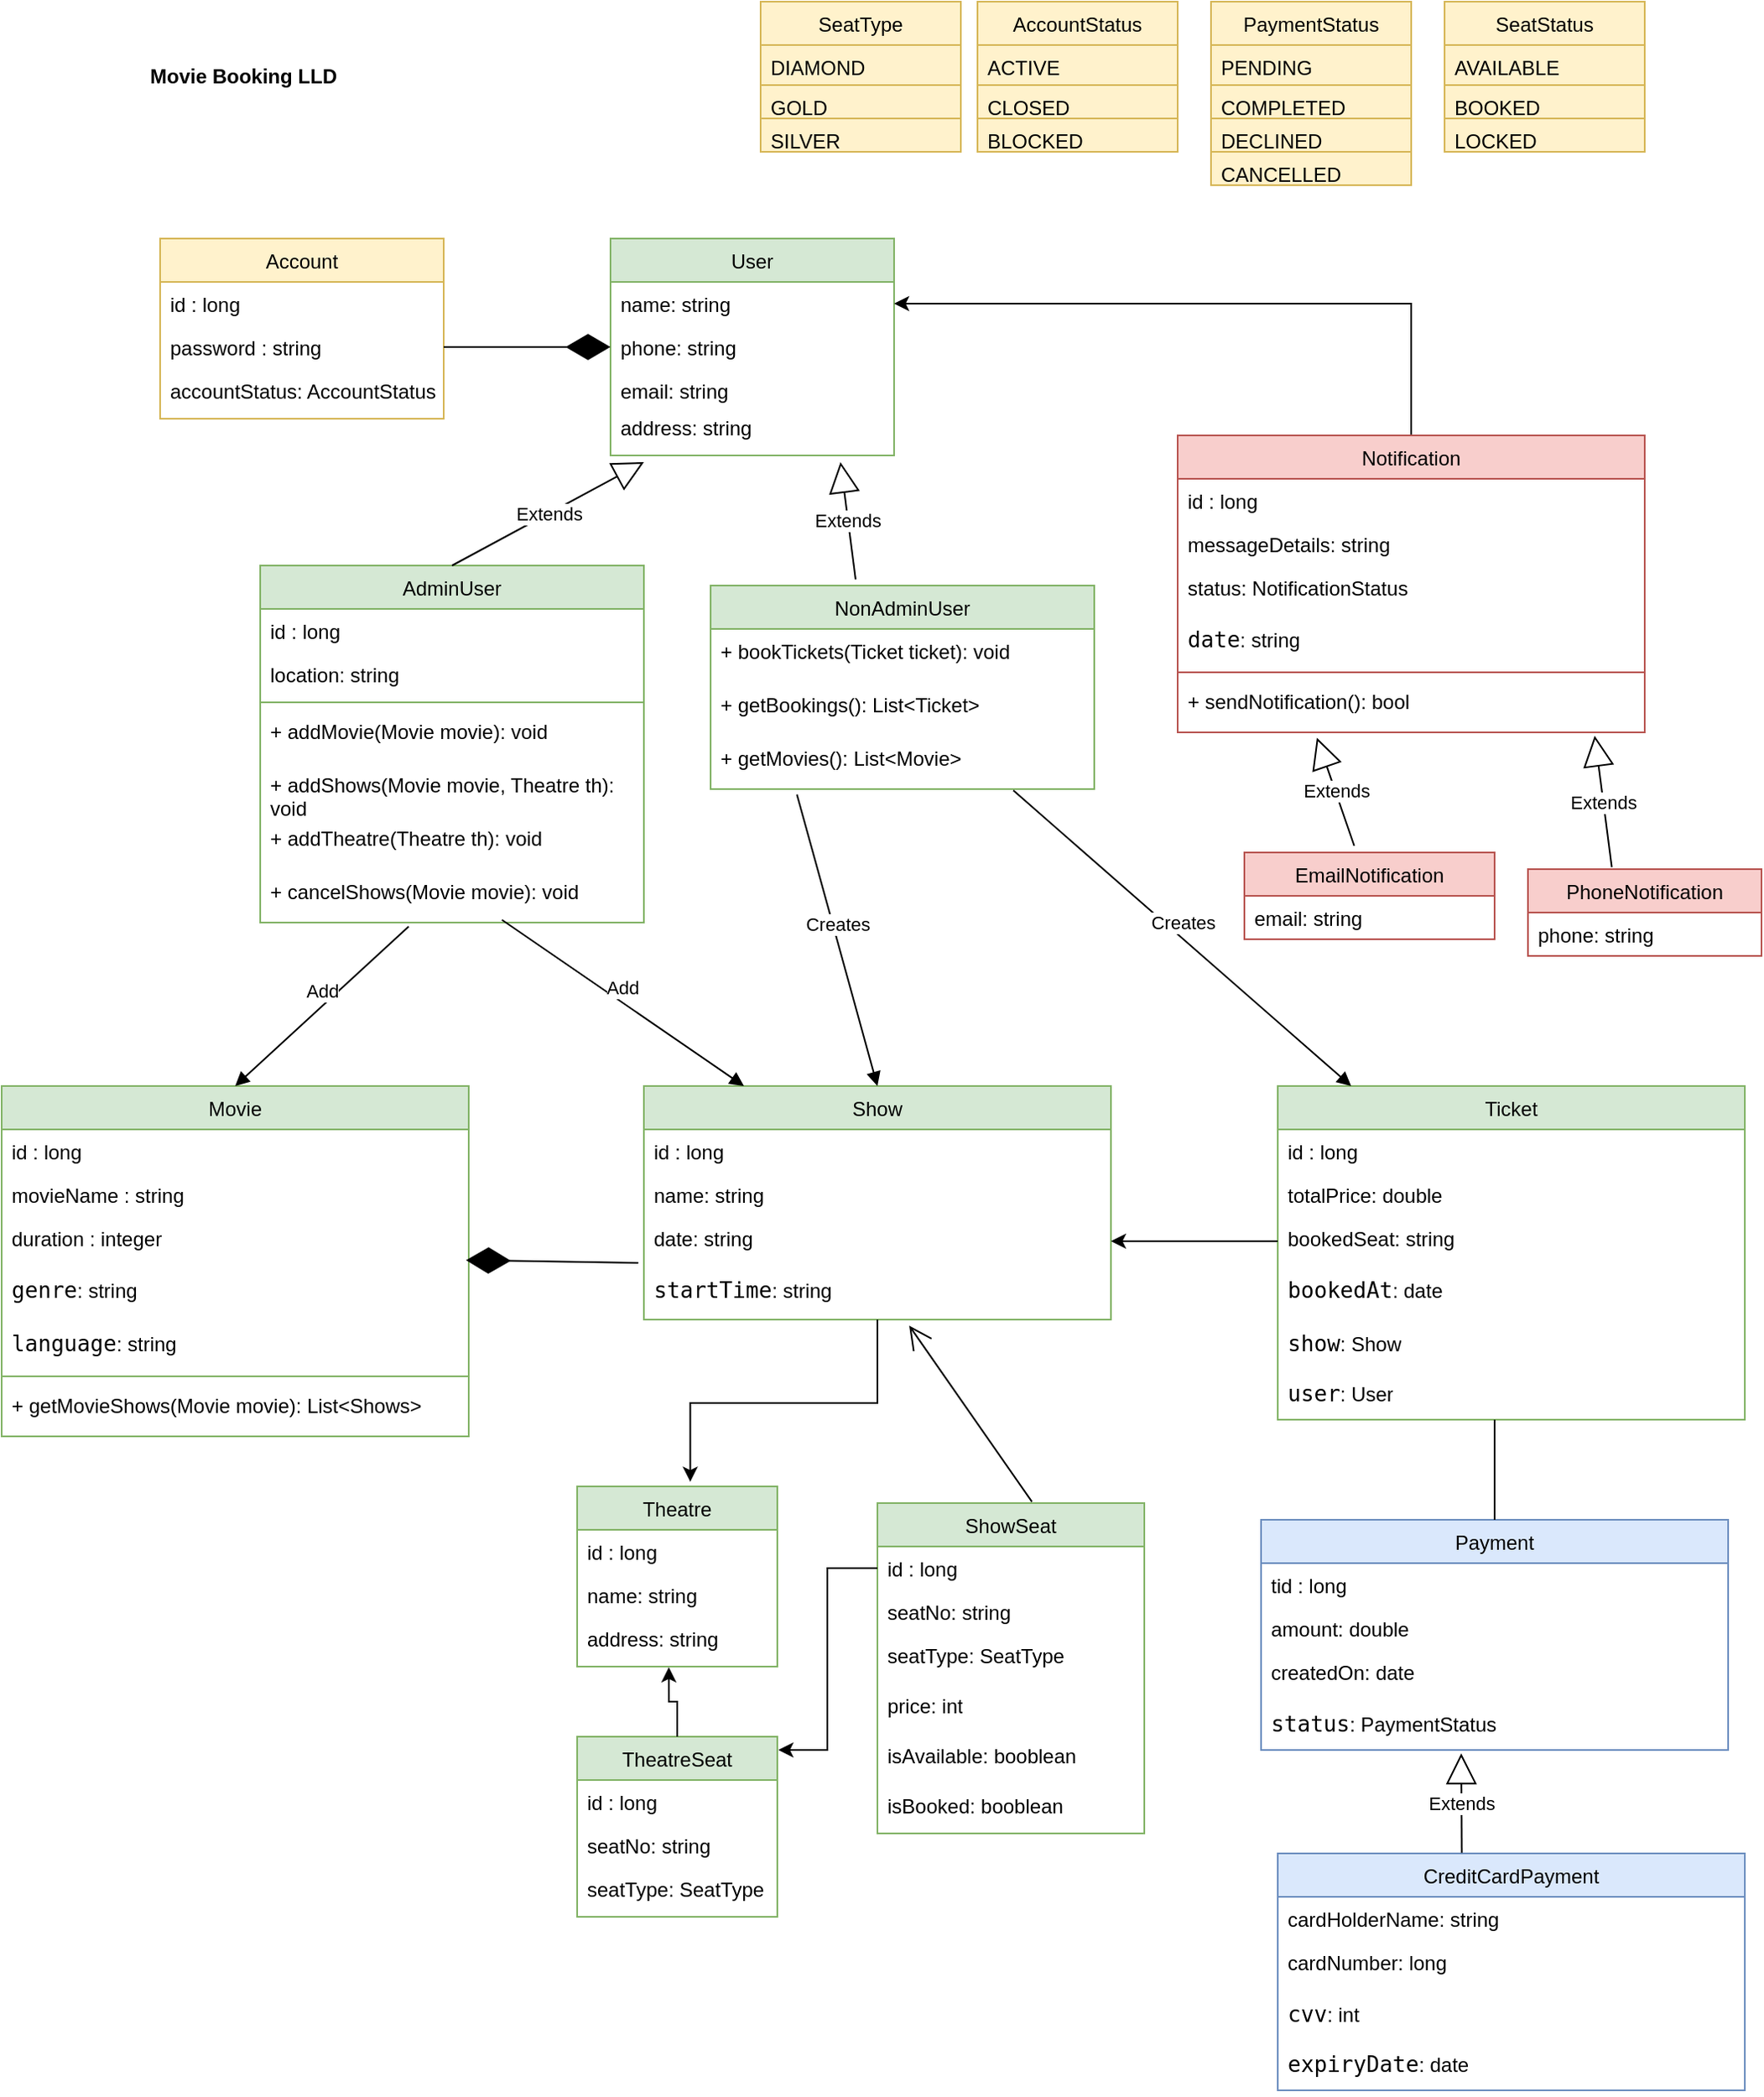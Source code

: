 <mxfile version="24.8.3">
  <diagram name="Page-1" id="sGjQ7m2G3MN2MaqTW69j">
    <mxGraphModel dx="1877" dy="1692" grid="1" gridSize="10" guides="1" tooltips="1" connect="1" arrows="1" fold="1" page="1" pageScale="1" pageWidth="827" pageHeight="1169" math="0" shadow="0">
      <root>
        <mxCell id="0" />
        <mxCell id="1" parent="0" />
        <mxCell id="cjHX63HQ0iyKOUZ8dX6u-26" value="&lt;b&gt;Movie Booking LLD&lt;/b&gt;" style="text;html=1;align=center;verticalAlign=middle;whiteSpace=wrap;rounded=0;" parent="1" vertex="1">
          <mxGeometry x="-320" y="-830" width="160" height="30" as="geometry" />
        </mxCell>
        <mxCell id="zlUxxZWA9C_YpHYtsBWA-26" value="&lt;span style=&quot;font-weight: 400; text-wrap-mode: nowrap;&quot;&gt;Movie&lt;/span&gt;" style="swimlane;fontStyle=1;align=center;verticalAlign=top;childLayout=stackLayout;horizontal=1;startSize=26;horizontalStack=0;resizeParent=1;resizeParentMax=0;resizeLast=0;collapsible=1;marginBottom=0;whiteSpace=wrap;html=1;labelBackgroundColor=none;fillColor=#d5e8d4;strokeColor=#82b366;" vertex="1" parent="1">
          <mxGeometry x="-385" y="-210" width="280" height="210" as="geometry" />
        </mxCell>
        <mxCell id="zlUxxZWA9C_YpHYtsBWA-27" value="id : long" style="text;strokeColor=none;fillColor=none;align=left;verticalAlign=top;spacingLeft=4;spacingRight=4;overflow=hidden;rotatable=0;points=[[0,0.5],[1,0.5]];portConstraint=eastwest;whiteSpace=wrap;html=1;" vertex="1" parent="zlUxxZWA9C_YpHYtsBWA-26">
          <mxGeometry y="26" width="280" height="26" as="geometry" />
        </mxCell>
        <mxCell id="zlUxxZWA9C_YpHYtsBWA-31" value="movieName : string" style="text;strokeColor=none;fillColor=none;align=left;verticalAlign=top;spacingLeft=4;spacingRight=4;overflow=hidden;rotatable=0;points=[[0,0.5],[1,0.5]];portConstraint=eastwest;whiteSpace=wrap;html=1;" vertex="1" parent="zlUxxZWA9C_YpHYtsBWA-26">
          <mxGeometry y="52" width="280" height="26" as="geometry" />
        </mxCell>
        <mxCell id="zlUxxZWA9C_YpHYtsBWA-19" value="duration : integer" style="text;strokeColor=none;fillColor=none;align=left;verticalAlign=top;spacingLeft=4;spacingRight=4;overflow=hidden;rotatable=0;points=[[0,0.5],[1,0.5]];portConstraint=eastwest;whiteSpace=wrap;html=1;" vertex="1" parent="zlUxxZWA9C_YpHYtsBWA-26">
          <mxGeometry y="78" width="280" height="30" as="geometry" />
        </mxCell>
        <mxCell id="zlUxxZWA9C_YpHYtsBWA-20" value="&lt;span style=&quot;font-family: &amp;quot;JetBrains Mono&amp;quot;, monospace; font-size: 9.8pt;&quot;&gt;genre&lt;/span&gt;: string" style="text;align=left;verticalAlign=top;spacingLeft=4;spacingRight=4;overflow=hidden;rotatable=0;points=[[0,0.5],[1,0.5]];portConstraint=eastwest;whiteSpace=wrap;html=1;fontColor=default;labelBackgroundColor=default;" vertex="1" parent="zlUxxZWA9C_YpHYtsBWA-26">
          <mxGeometry y="108" width="280" height="32" as="geometry" />
        </mxCell>
        <mxCell id="zlUxxZWA9C_YpHYtsBWA-25" value="&lt;span style=&quot;font-family: &amp;quot;JetBrains Mono&amp;quot;, monospace; font-size: 9.8pt;&quot;&gt;language&lt;/span&gt;: string" style="text;align=left;verticalAlign=top;spacingLeft=4;spacingRight=4;overflow=hidden;rotatable=0;points=[[0,0.5],[1,0.5]];portConstraint=eastwest;whiteSpace=wrap;html=1;fontColor=default;labelBackgroundColor=default;" vertex="1" parent="zlUxxZWA9C_YpHYtsBWA-26">
          <mxGeometry y="140" width="280" height="30" as="geometry" />
        </mxCell>
        <mxCell id="zlUxxZWA9C_YpHYtsBWA-28" value="" style="line;strokeWidth=1;fillColor=none;align=left;verticalAlign=middle;spacingTop=-1;spacingLeft=3;spacingRight=3;rotatable=0;labelPosition=right;points=[];portConstraint=eastwest;strokeColor=inherit;" vertex="1" parent="zlUxxZWA9C_YpHYtsBWA-26">
          <mxGeometry y="170" width="280" height="8" as="geometry" />
        </mxCell>
        <mxCell id="zlUxxZWA9C_YpHYtsBWA-29" value="+ getMovieShows(Movie movie): List&amp;lt;Shows&amp;gt;" style="text;strokeColor=none;fillColor=none;align=left;verticalAlign=top;spacingLeft=4;spacingRight=4;overflow=hidden;rotatable=0;points=[[0,0.5],[1,0.5]];portConstraint=eastwest;whiteSpace=wrap;html=1;" vertex="1" parent="zlUxxZWA9C_YpHYtsBWA-26">
          <mxGeometry y="178" width="280" height="32" as="geometry" />
        </mxCell>
        <mxCell id="zlUxxZWA9C_YpHYtsBWA-32" value="&lt;span style=&quot;font-weight: 400; text-wrap-mode: nowrap;&quot;&gt;Show&lt;/span&gt;" style="swimlane;fontStyle=1;align=center;verticalAlign=top;childLayout=stackLayout;horizontal=1;startSize=26;horizontalStack=0;resizeParent=1;resizeParentMax=0;resizeLast=0;collapsible=1;marginBottom=0;whiteSpace=wrap;html=1;labelBackgroundColor=none;fillColor=#d5e8d4;strokeColor=#82b366;" vertex="1" parent="1">
          <mxGeometry y="-210" width="280" height="140" as="geometry" />
        </mxCell>
        <mxCell id="zlUxxZWA9C_YpHYtsBWA-33" value="id : long" style="text;strokeColor=none;fillColor=none;align=left;verticalAlign=top;spacingLeft=4;spacingRight=4;overflow=hidden;rotatable=0;points=[[0,0.5],[1,0.5]];portConstraint=eastwest;whiteSpace=wrap;html=1;" vertex="1" parent="zlUxxZWA9C_YpHYtsBWA-32">
          <mxGeometry y="26" width="280" height="26" as="geometry" />
        </mxCell>
        <mxCell id="zlUxxZWA9C_YpHYtsBWA-34" value="name: string" style="text;strokeColor=none;fillColor=none;align=left;verticalAlign=top;spacingLeft=4;spacingRight=4;overflow=hidden;rotatable=0;points=[[0,0.5],[1,0.5]];portConstraint=eastwest;whiteSpace=wrap;html=1;" vertex="1" parent="zlUxxZWA9C_YpHYtsBWA-32">
          <mxGeometry y="52" width="280" height="26" as="geometry" />
        </mxCell>
        <mxCell id="zlUxxZWA9C_YpHYtsBWA-35" value="date: string" style="text;strokeColor=none;fillColor=none;align=left;verticalAlign=top;spacingLeft=4;spacingRight=4;overflow=hidden;rotatable=0;points=[[0,0.5],[1,0.5]];portConstraint=eastwest;whiteSpace=wrap;html=1;" vertex="1" parent="zlUxxZWA9C_YpHYtsBWA-32">
          <mxGeometry y="78" width="280" height="30" as="geometry" />
        </mxCell>
        <mxCell id="zlUxxZWA9C_YpHYtsBWA-36" value="&lt;span style=&quot;font-family: &amp;quot;JetBrains Mono&amp;quot;, monospace; font-size: 9.8pt;&quot;&gt;startTime&lt;/span&gt;: string" style="text;align=left;verticalAlign=top;spacingLeft=4;spacingRight=4;overflow=hidden;rotatable=0;points=[[0,0.5],[1,0.5]];portConstraint=eastwest;whiteSpace=wrap;html=1;fontColor=default;labelBackgroundColor=default;" vertex="1" parent="zlUxxZWA9C_YpHYtsBWA-32">
          <mxGeometry y="108" width="280" height="32" as="geometry" />
        </mxCell>
        <mxCell id="zlUxxZWA9C_YpHYtsBWA-41" value="&lt;span style=&quot;font-weight: 400; text-wrap-mode: nowrap;&quot;&gt;Ticket&lt;/span&gt;" style="swimlane;fontStyle=1;align=center;verticalAlign=top;childLayout=stackLayout;horizontal=1;startSize=26;horizontalStack=0;resizeParent=1;resizeParentMax=0;resizeLast=0;collapsible=1;marginBottom=0;whiteSpace=wrap;html=1;labelBackgroundColor=none;fillColor=#d5e8d4;strokeColor=#82b366;" vertex="1" parent="1">
          <mxGeometry x="380" y="-210" width="280" height="200" as="geometry" />
        </mxCell>
        <mxCell id="zlUxxZWA9C_YpHYtsBWA-42" value="id : long" style="text;strokeColor=none;fillColor=none;align=left;verticalAlign=top;spacingLeft=4;spacingRight=4;overflow=hidden;rotatable=0;points=[[0,0.5],[1,0.5]];portConstraint=eastwest;whiteSpace=wrap;html=1;" vertex="1" parent="zlUxxZWA9C_YpHYtsBWA-41">
          <mxGeometry y="26" width="280" height="26" as="geometry" />
        </mxCell>
        <mxCell id="zlUxxZWA9C_YpHYtsBWA-43" value="totalPrice: double" style="text;strokeColor=none;fillColor=none;align=left;verticalAlign=top;spacingLeft=4;spacingRight=4;overflow=hidden;rotatable=0;points=[[0,0.5],[1,0.5]];portConstraint=eastwest;whiteSpace=wrap;html=1;" vertex="1" parent="zlUxxZWA9C_YpHYtsBWA-41">
          <mxGeometry y="52" width="280" height="26" as="geometry" />
        </mxCell>
        <mxCell id="zlUxxZWA9C_YpHYtsBWA-44" value="bookedSeat: string" style="text;strokeColor=none;fillColor=none;align=left;verticalAlign=top;spacingLeft=4;spacingRight=4;overflow=hidden;rotatable=0;points=[[0,0.5],[1,0.5]];portConstraint=eastwest;whiteSpace=wrap;html=1;" vertex="1" parent="zlUxxZWA9C_YpHYtsBWA-41">
          <mxGeometry y="78" width="280" height="30" as="geometry" />
        </mxCell>
        <mxCell id="zlUxxZWA9C_YpHYtsBWA-45" value="&lt;span style=&quot;font-family: &amp;quot;JetBrains Mono&amp;quot;, monospace; font-size: 9.8pt;&quot;&gt;bookedAt&lt;/span&gt;: date" style="text;align=left;verticalAlign=top;spacingLeft=4;spacingRight=4;overflow=hidden;rotatable=0;points=[[0,0.5],[1,0.5]];portConstraint=eastwest;whiteSpace=wrap;html=1;fontColor=default;labelBackgroundColor=default;" vertex="1" parent="zlUxxZWA9C_YpHYtsBWA-41">
          <mxGeometry y="108" width="280" height="32" as="geometry" />
        </mxCell>
        <mxCell id="zlUxxZWA9C_YpHYtsBWA-46" value="&lt;font face=&quot;JetBrains Mono, monospace&quot;&gt;&lt;span style=&quot;font-size: 13.067px;&quot;&gt;show&lt;/span&gt;&lt;/font&gt;: Show" style="text;align=left;verticalAlign=top;spacingLeft=4;spacingRight=4;overflow=hidden;rotatable=0;points=[[0,0.5],[1,0.5]];portConstraint=eastwest;whiteSpace=wrap;html=1;fontColor=default;labelBackgroundColor=default;" vertex="1" parent="zlUxxZWA9C_YpHYtsBWA-41">
          <mxGeometry y="140" width="280" height="30" as="geometry" />
        </mxCell>
        <mxCell id="zlUxxZWA9C_YpHYtsBWA-49" value="&lt;font face=&quot;JetBrains Mono, monospace&quot;&gt;&lt;span style=&quot;font-size: 13.067px;&quot;&gt;user&lt;/span&gt;&lt;/font&gt;: User" style="text;align=left;verticalAlign=top;spacingLeft=4;spacingRight=4;overflow=hidden;rotatable=0;points=[[0,0.5],[1,0.5]];portConstraint=eastwest;whiteSpace=wrap;html=1;fontColor=default;labelBackgroundColor=default;" vertex="1" parent="zlUxxZWA9C_YpHYtsBWA-41">
          <mxGeometry y="170" width="280" height="30" as="geometry" />
        </mxCell>
        <mxCell id="zlUxxZWA9C_YpHYtsBWA-50" value="&lt;span style=&quot;font-weight: 400; text-wrap-mode: nowrap;&quot;&gt;Theatre&lt;/span&gt;" style="swimlane;fontStyle=1;align=center;verticalAlign=top;childLayout=stackLayout;horizontal=1;startSize=26;horizontalStack=0;resizeParent=1;resizeParentMax=0;resizeLast=0;collapsible=1;marginBottom=0;whiteSpace=wrap;html=1;labelBackgroundColor=none;fillColor=#d5e8d4;strokeColor=#82b366;" vertex="1" parent="1">
          <mxGeometry x="-40" y="30" width="120" height="108" as="geometry" />
        </mxCell>
        <mxCell id="zlUxxZWA9C_YpHYtsBWA-51" value="id : long" style="text;strokeColor=none;fillColor=none;align=left;verticalAlign=top;spacingLeft=4;spacingRight=4;overflow=hidden;rotatable=0;points=[[0,0.5],[1,0.5]];portConstraint=eastwest;whiteSpace=wrap;html=1;" vertex="1" parent="zlUxxZWA9C_YpHYtsBWA-50">
          <mxGeometry y="26" width="120" height="26" as="geometry" />
        </mxCell>
        <mxCell id="zlUxxZWA9C_YpHYtsBWA-52" value="name: string" style="text;strokeColor=none;fillColor=none;align=left;verticalAlign=top;spacingLeft=4;spacingRight=4;overflow=hidden;rotatable=0;points=[[0,0.5],[1,0.5]];portConstraint=eastwest;whiteSpace=wrap;html=1;" vertex="1" parent="zlUxxZWA9C_YpHYtsBWA-50">
          <mxGeometry y="52" width="120" height="26" as="geometry" />
        </mxCell>
        <mxCell id="zlUxxZWA9C_YpHYtsBWA-53" value="address: string" style="text;strokeColor=none;fillColor=none;align=left;verticalAlign=top;spacingLeft=4;spacingRight=4;overflow=hidden;rotatable=0;points=[[0,0.5],[1,0.5]];portConstraint=eastwest;whiteSpace=wrap;html=1;" vertex="1" parent="zlUxxZWA9C_YpHYtsBWA-50">
          <mxGeometry y="78" width="120" height="30" as="geometry" />
        </mxCell>
        <mxCell id="zlUxxZWA9C_YpHYtsBWA-56" value="&lt;span style=&quot;font-weight: 400; text-wrap-mode: nowrap;&quot;&gt;TheatreSeat&lt;/span&gt;" style="swimlane;fontStyle=1;align=center;verticalAlign=top;childLayout=stackLayout;horizontal=1;startSize=26;horizontalStack=0;resizeParent=1;resizeParentMax=0;resizeLast=0;collapsible=1;marginBottom=0;whiteSpace=wrap;html=1;labelBackgroundColor=none;fillColor=#d5e8d4;strokeColor=#82b366;" vertex="1" parent="1">
          <mxGeometry x="-40" y="180" width="120" height="108" as="geometry" />
        </mxCell>
        <mxCell id="zlUxxZWA9C_YpHYtsBWA-57" value="id : long" style="text;strokeColor=none;fillColor=none;align=left;verticalAlign=top;spacingLeft=4;spacingRight=4;overflow=hidden;rotatable=0;points=[[0,0.5],[1,0.5]];portConstraint=eastwest;whiteSpace=wrap;html=1;" vertex="1" parent="zlUxxZWA9C_YpHYtsBWA-56">
          <mxGeometry y="26" width="120" height="26" as="geometry" />
        </mxCell>
        <mxCell id="zlUxxZWA9C_YpHYtsBWA-58" value="seatNo: string" style="text;strokeColor=none;fillColor=none;align=left;verticalAlign=top;spacingLeft=4;spacingRight=4;overflow=hidden;rotatable=0;points=[[0,0.5],[1,0.5]];portConstraint=eastwest;whiteSpace=wrap;html=1;" vertex="1" parent="zlUxxZWA9C_YpHYtsBWA-56">
          <mxGeometry y="52" width="120" height="26" as="geometry" />
        </mxCell>
        <mxCell id="zlUxxZWA9C_YpHYtsBWA-59" value="seatType: SeatType" style="text;strokeColor=none;fillColor=none;align=left;verticalAlign=top;spacingLeft=4;spacingRight=4;overflow=hidden;rotatable=0;points=[[0,0.5],[1,0.5]];portConstraint=eastwest;whiteSpace=wrap;html=1;" vertex="1" parent="zlUxxZWA9C_YpHYtsBWA-56">
          <mxGeometry y="78" width="120" height="30" as="geometry" />
        </mxCell>
        <mxCell id="zlUxxZWA9C_YpHYtsBWA-60" value="&lt;span style=&quot;font-weight: 400; text-wrap-mode: nowrap;&quot;&gt;ShowSeat&lt;/span&gt;" style="swimlane;fontStyle=1;align=center;verticalAlign=top;childLayout=stackLayout;horizontal=1;startSize=26;horizontalStack=0;resizeParent=1;resizeParentMax=0;resizeLast=0;collapsible=1;marginBottom=0;whiteSpace=wrap;html=1;labelBackgroundColor=none;fillColor=#d5e8d4;strokeColor=#82b366;" vertex="1" parent="1">
          <mxGeometry x="140" y="40" width="160" height="198" as="geometry" />
        </mxCell>
        <mxCell id="zlUxxZWA9C_YpHYtsBWA-61" value="id : long" style="text;strokeColor=none;fillColor=none;align=left;verticalAlign=top;spacingLeft=4;spacingRight=4;overflow=hidden;rotatable=0;points=[[0,0.5],[1,0.5]];portConstraint=eastwest;whiteSpace=wrap;html=1;" vertex="1" parent="zlUxxZWA9C_YpHYtsBWA-60">
          <mxGeometry y="26" width="160" height="26" as="geometry" />
        </mxCell>
        <mxCell id="zlUxxZWA9C_YpHYtsBWA-62" value="seatNo: string" style="text;strokeColor=none;fillColor=none;align=left;verticalAlign=top;spacingLeft=4;spacingRight=4;overflow=hidden;rotatable=0;points=[[0,0.5],[1,0.5]];portConstraint=eastwest;whiteSpace=wrap;html=1;" vertex="1" parent="zlUxxZWA9C_YpHYtsBWA-60">
          <mxGeometry y="52" width="160" height="26" as="geometry" />
        </mxCell>
        <mxCell id="zlUxxZWA9C_YpHYtsBWA-63" value="seatType: SeatType" style="text;strokeColor=none;fillColor=none;align=left;verticalAlign=top;spacingLeft=4;spacingRight=4;overflow=hidden;rotatable=0;points=[[0,0.5],[1,0.5]];portConstraint=eastwest;whiteSpace=wrap;html=1;" vertex="1" parent="zlUxxZWA9C_YpHYtsBWA-60">
          <mxGeometry y="78" width="160" height="30" as="geometry" />
        </mxCell>
        <mxCell id="zlUxxZWA9C_YpHYtsBWA-64" value="price: int" style="text;strokeColor=none;fillColor=none;align=left;verticalAlign=top;spacingLeft=4;spacingRight=4;overflow=hidden;rotatable=0;points=[[0,0.5],[1,0.5]];portConstraint=eastwest;whiteSpace=wrap;html=1;" vertex="1" parent="zlUxxZWA9C_YpHYtsBWA-60">
          <mxGeometry y="108" width="160" height="30" as="geometry" />
        </mxCell>
        <mxCell id="zlUxxZWA9C_YpHYtsBWA-65" value="isAvailable: booblean" style="text;strokeColor=none;fillColor=none;align=left;verticalAlign=top;spacingLeft=4;spacingRight=4;overflow=hidden;rotatable=0;points=[[0,0.5],[1,0.5]];portConstraint=eastwest;whiteSpace=wrap;html=1;" vertex="1" parent="zlUxxZWA9C_YpHYtsBWA-60">
          <mxGeometry y="138" width="160" height="30" as="geometry" />
        </mxCell>
        <mxCell id="zlUxxZWA9C_YpHYtsBWA-66" value="isBooked: booblean" style="text;strokeColor=none;fillColor=none;align=left;verticalAlign=top;spacingLeft=4;spacingRight=4;overflow=hidden;rotatable=0;points=[[0,0.5],[1,0.5]];portConstraint=eastwest;whiteSpace=wrap;html=1;" vertex="1" parent="zlUxxZWA9C_YpHYtsBWA-60">
          <mxGeometry y="168" width="160" height="30" as="geometry" />
        </mxCell>
        <mxCell id="zlUxxZWA9C_YpHYtsBWA-67" value="" style="endArrow=open;endFill=1;endSize=12;html=1;rounded=0;entryX=0.568;entryY=1.112;entryDx=0;entryDy=0;entryPerimeter=0;exitX=0.579;exitY=-0.004;exitDx=0;exitDy=0;exitPerimeter=0;" edge="1" parent="1" source="zlUxxZWA9C_YpHYtsBWA-60" target="zlUxxZWA9C_YpHYtsBWA-36">
          <mxGeometry width="160" relative="1" as="geometry">
            <mxPoint x="60" y="150" as="sourcePoint" />
            <mxPoint x="220" y="150" as="targetPoint" />
          </mxGeometry>
        </mxCell>
        <mxCell id="zlUxxZWA9C_YpHYtsBWA-40" style="edgeStyle=orthogonalEdgeStyle;rounded=0;orthogonalLoop=1;jettySize=auto;html=1;exitX=0.5;exitY=1;exitDx=0;exitDy=0;entryX=0.565;entryY=-0.026;entryDx=0;entryDy=0;entryPerimeter=0;" edge="1" parent="1" source="zlUxxZWA9C_YpHYtsBWA-32" target="zlUxxZWA9C_YpHYtsBWA-50">
          <mxGeometry relative="1" as="geometry">
            <mxPoint x="138.6" y="-59.5" as="targetPoint" />
          </mxGeometry>
        </mxCell>
        <mxCell id="zlUxxZWA9C_YpHYtsBWA-68" style="edgeStyle=orthogonalEdgeStyle;rounded=0;orthogonalLoop=1;jettySize=auto;html=1;entryX=0.458;entryY=1.013;entryDx=0;entryDy=0;entryPerimeter=0;" edge="1" parent="1" source="zlUxxZWA9C_YpHYtsBWA-56" target="zlUxxZWA9C_YpHYtsBWA-53">
          <mxGeometry relative="1" as="geometry" />
        </mxCell>
        <mxCell id="zlUxxZWA9C_YpHYtsBWA-69" style="edgeStyle=orthogonalEdgeStyle;rounded=0;orthogonalLoop=1;jettySize=auto;html=1;entryX=1.005;entryY=0.074;entryDx=0;entryDy=0;entryPerimeter=0;exitX=0;exitY=0.5;exitDx=0;exitDy=0;" edge="1" parent="1" source="zlUxxZWA9C_YpHYtsBWA-61" target="zlUxxZWA9C_YpHYtsBWA-56">
          <mxGeometry relative="1" as="geometry" />
        </mxCell>
        <mxCell id="zlUxxZWA9C_YpHYtsBWA-70" value="&lt;span style=&quot;font-weight: 400; text-wrap-mode: nowrap;&quot;&gt;Account&lt;/span&gt;" style="swimlane;fontStyle=1;align=center;verticalAlign=top;childLayout=stackLayout;horizontal=1;startSize=26;horizontalStack=0;resizeParent=1;resizeParentMax=0;resizeLast=0;collapsible=1;marginBottom=0;whiteSpace=wrap;html=1;labelBackgroundColor=none;fillColor=#fff2cc;strokeColor=#d6b656;" vertex="1" parent="1">
          <mxGeometry x="-290" y="-718" width="170" height="108" as="geometry" />
        </mxCell>
        <mxCell id="zlUxxZWA9C_YpHYtsBWA-71" value="id : long" style="text;strokeColor=none;fillColor=none;align=left;verticalAlign=top;spacingLeft=4;spacingRight=4;overflow=hidden;rotatable=0;points=[[0,0.5],[1,0.5]];portConstraint=eastwest;whiteSpace=wrap;html=1;" vertex="1" parent="zlUxxZWA9C_YpHYtsBWA-70">
          <mxGeometry y="26" width="170" height="26" as="geometry" />
        </mxCell>
        <mxCell id="zlUxxZWA9C_YpHYtsBWA-72" value="password : string" style="text;strokeColor=none;fillColor=none;align=left;verticalAlign=top;spacingLeft=4;spacingRight=4;overflow=hidden;rotatable=0;points=[[0,0.5],[1,0.5]];portConstraint=eastwest;whiteSpace=wrap;html=1;" vertex="1" parent="zlUxxZWA9C_YpHYtsBWA-70">
          <mxGeometry y="52" width="170" height="26" as="geometry" />
        </mxCell>
        <mxCell id="zlUxxZWA9C_YpHYtsBWA-73" value="accountStatus: AccountStatus" style="text;strokeColor=none;fillColor=none;align=left;verticalAlign=top;spacingLeft=4;spacingRight=4;overflow=hidden;rotatable=0;points=[[0,0.5],[1,0.5]];portConstraint=eastwest;whiteSpace=wrap;html=1;" vertex="1" parent="zlUxxZWA9C_YpHYtsBWA-70">
          <mxGeometry y="78" width="170" height="30" as="geometry" />
        </mxCell>
        <mxCell id="zlUxxZWA9C_YpHYtsBWA-78" value="&lt;span style=&quot;font-weight: 400; text-wrap-mode: nowrap;&quot;&gt;User&lt;/span&gt;" style="swimlane;fontStyle=1;align=center;verticalAlign=top;childLayout=stackLayout;horizontal=1;startSize=26;horizontalStack=0;resizeParent=1;resizeParentMax=0;resizeLast=0;collapsible=1;marginBottom=0;whiteSpace=wrap;html=1;labelBackgroundColor=none;fillColor=#d5e8d4;strokeColor=#82b366;" vertex="1" parent="1">
          <mxGeometry x="-20" y="-718" width="170" height="130" as="geometry" />
        </mxCell>
        <mxCell id="zlUxxZWA9C_YpHYtsBWA-79" value="name: string" style="text;strokeColor=none;fillColor=none;align=left;verticalAlign=top;spacingLeft=4;spacingRight=4;overflow=hidden;rotatable=0;points=[[0,0.5],[1,0.5]];portConstraint=eastwest;whiteSpace=wrap;html=1;" vertex="1" parent="zlUxxZWA9C_YpHYtsBWA-78">
          <mxGeometry y="26" width="170" height="26" as="geometry" />
        </mxCell>
        <mxCell id="zlUxxZWA9C_YpHYtsBWA-80" value="phone: string" style="text;strokeColor=none;fillColor=none;align=left;verticalAlign=top;spacingLeft=4;spacingRight=4;overflow=hidden;rotatable=0;points=[[0,0.5],[1,0.5]];portConstraint=eastwest;whiteSpace=wrap;html=1;" vertex="1" parent="zlUxxZWA9C_YpHYtsBWA-78">
          <mxGeometry y="52" width="170" height="26" as="geometry" />
        </mxCell>
        <mxCell id="zlUxxZWA9C_YpHYtsBWA-81" value="email: string" style="text;strokeColor=none;fillColor=none;align=left;verticalAlign=top;spacingLeft=4;spacingRight=4;overflow=hidden;rotatable=0;points=[[0,0.5],[1,0.5]];portConstraint=eastwest;whiteSpace=wrap;html=1;" vertex="1" parent="zlUxxZWA9C_YpHYtsBWA-78">
          <mxGeometry y="78" width="170" height="22" as="geometry" />
        </mxCell>
        <mxCell id="zlUxxZWA9C_YpHYtsBWA-90" value="address: string" style="text;strokeColor=none;fillColor=none;align=left;verticalAlign=top;spacingLeft=4;spacingRight=4;overflow=hidden;rotatable=0;points=[[0,0.5],[1,0.5]];portConstraint=eastwest;whiteSpace=wrap;html=1;" vertex="1" parent="zlUxxZWA9C_YpHYtsBWA-78">
          <mxGeometry y="100" width="170" height="30" as="geometry" />
        </mxCell>
        <mxCell id="zlUxxZWA9C_YpHYtsBWA-91" value="&lt;span style=&quot;font-weight: 400; text-wrap-mode: nowrap;&quot;&gt;AdminUser&lt;/span&gt;" style="swimlane;fontStyle=1;align=center;verticalAlign=top;childLayout=stackLayout;horizontal=1;startSize=26;horizontalStack=0;resizeParent=1;resizeParentMax=0;resizeLast=0;collapsible=1;marginBottom=0;whiteSpace=wrap;html=1;labelBackgroundColor=none;fillColor=#d5e8d4;strokeColor=#82b366;" vertex="1" parent="1">
          <mxGeometry x="-230" y="-522" width="230" height="214" as="geometry" />
        </mxCell>
        <mxCell id="zlUxxZWA9C_YpHYtsBWA-92" value="id : long" style="text;strokeColor=none;fillColor=none;align=left;verticalAlign=top;spacingLeft=4;spacingRight=4;overflow=hidden;rotatable=0;points=[[0,0.5],[1,0.5]];portConstraint=eastwest;whiteSpace=wrap;html=1;" vertex="1" parent="zlUxxZWA9C_YpHYtsBWA-91">
          <mxGeometry y="26" width="230" height="26" as="geometry" />
        </mxCell>
        <mxCell id="zlUxxZWA9C_YpHYtsBWA-93" value="location: string" style="text;strokeColor=none;fillColor=none;align=left;verticalAlign=top;spacingLeft=4;spacingRight=4;overflow=hidden;rotatable=0;points=[[0,0.5],[1,0.5]];portConstraint=eastwest;whiteSpace=wrap;html=1;" vertex="1" parent="zlUxxZWA9C_YpHYtsBWA-91">
          <mxGeometry y="52" width="230" height="26" as="geometry" />
        </mxCell>
        <mxCell id="zlUxxZWA9C_YpHYtsBWA-97" value="" style="line;strokeWidth=1;fillColor=none;align=left;verticalAlign=middle;spacingTop=-1;spacingLeft=3;spacingRight=3;rotatable=0;labelPosition=right;points=[];portConstraint=eastwest;strokeColor=inherit;" vertex="1" parent="zlUxxZWA9C_YpHYtsBWA-91">
          <mxGeometry y="78" width="230" height="8" as="geometry" />
        </mxCell>
        <mxCell id="zlUxxZWA9C_YpHYtsBWA-98" value="+ addMovie(Movie movie): void" style="text;strokeColor=none;fillColor=none;align=left;verticalAlign=top;spacingLeft=4;spacingRight=4;overflow=hidden;rotatable=0;points=[[0,0.5],[1,0.5]];portConstraint=eastwest;whiteSpace=wrap;html=1;" vertex="1" parent="zlUxxZWA9C_YpHYtsBWA-91">
          <mxGeometry y="86" width="230" height="32" as="geometry" />
        </mxCell>
        <mxCell id="zlUxxZWA9C_YpHYtsBWA-107" value="+ addShows(Movie movie, Theatre th): void" style="text;strokeColor=none;fillColor=none;align=left;verticalAlign=top;spacingLeft=4;spacingRight=4;overflow=hidden;rotatable=0;points=[[0,0.5],[1,0.5]];portConstraint=eastwest;whiteSpace=wrap;html=1;" vertex="1" parent="zlUxxZWA9C_YpHYtsBWA-91">
          <mxGeometry y="118" width="230" height="32" as="geometry" />
        </mxCell>
        <mxCell id="zlUxxZWA9C_YpHYtsBWA-108" value="+ addTheatre(Theatre th): void" style="text;strokeColor=none;fillColor=none;align=left;verticalAlign=top;spacingLeft=4;spacingRight=4;overflow=hidden;rotatable=0;points=[[0,0.5],[1,0.5]];portConstraint=eastwest;whiteSpace=wrap;html=1;" vertex="1" parent="zlUxxZWA9C_YpHYtsBWA-91">
          <mxGeometry y="150" width="230" height="32" as="geometry" />
        </mxCell>
        <mxCell id="zlUxxZWA9C_YpHYtsBWA-109" value="+ cancelShows(Movie movie): void" style="text;strokeColor=none;fillColor=none;align=left;verticalAlign=top;spacingLeft=4;spacingRight=4;overflow=hidden;rotatable=0;points=[[0,0.5],[1,0.5]];portConstraint=eastwest;whiteSpace=wrap;html=1;" vertex="1" parent="zlUxxZWA9C_YpHYtsBWA-91">
          <mxGeometry y="182" width="230" height="32" as="geometry" />
        </mxCell>
        <mxCell id="zlUxxZWA9C_YpHYtsBWA-110" value="&lt;span style=&quot;font-weight: 400; text-wrap-mode: nowrap;&quot;&gt;NonAdminUser&lt;/span&gt;" style="swimlane;fontStyle=1;align=center;verticalAlign=top;childLayout=stackLayout;horizontal=1;startSize=26;horizontalStack=0;resizeParent=1;resizeParentMax=0;resizeLast=0;collapsible=1;marginBottom=0;whiteSpace=wrap;html=1;labelBackgroundColor=none;fillColor=#d5e8d4;strokeColor=#82b366;" vertex="1" parent="1">
          <mxGeometry x="40" y="-510" width="230" height="122" as="geometry" />
        </mxCell>
        <mxCell id="zlUxxZWA9C_YpHYtsBWA-114" value="+ bookTickets(Ticket ticket): void" style="text;strokeColor=none;fillColor=none;align=left;verticalAlign=top;spacingLeft=4;spacingRight=4;overflow=hidden;rotatable=0;points=[[0,0.5],[1,0.5]];portConstraint=eastwest;whiteSpace=wrap;html=1;" vertex="1" parent="zlUxxZWA9C_YpHYtsBWA-110">
          <mxGeometry y="26" width="230" height="32" as="geometry" />
        </mxCell>
        <mxCell id="zlUxxZWA9C_YpHYtsBWA-115" value="+ getBookings(): List&amp;lt;Ticket&amp;gt;" style="text;strokeColor=none;fillColor=none;align=left;verticalAlign=top;spacingLeft=4;spacingRight=4;overflow=hidden;rotatable=0;points=[[0,0.5],[1,0.5]];portConstraint=eastwest;whiteSpace=wrap;html=1;" vertex="1" parent="zlUxxZWA9C_YpHYtsBWA-110">
          <mxGeometry y="58" width="230" height="32" as="geometry" />
        </mxCell>
        <mxCell id="zlUxxZWA9C_YpHYtsBWA-116" value="+ getMovies(): List&amp;lt;Movie&amp;gt;" style="text;strokeColor=none;fillColor=none;align=left;verticalAlign=top;spacingLeft=4;spacingRight=4;overflow=hidden;rotatable=0;points=[[0,0.5],[1,0.5]];portConstraint=eastwest;whiteSpace=wrap;html=1;" vertex="1" parent="zlUxxZWA9C_YpHYtsBWA-110">
          <mxGeometry y="90" width="230" height="32" as="geometry" />
        </mxCell>
        <mxCell id="zlUxxZWA9C_YpHYtsBWA-120" value="Extends" style="endArrow=block;endSize=16;endFill=0;html=1;rounded=0;exitX=0.5;exitY=0;exitDx=0;exitDy=0;" edge="1" parent="1" source="zlUxxZWA9C_YpHYtsBWA-91">
          <mxGeometry width="160" relative="1" as="geometry">
            <mxPoint x="-160" y="-584" as="sourcePoint" />
            <mxPoint y="-584" as="targetPoint" />
          </mxGeometry>
        </mxCell>
        <mxCell id="zlUxxZWA9C_YpHYtsBWA-121" value="Extends" style="endArrow=block;endSize=16;endFill=0;html=1;rounded=0;exitX=0.378;exitY=-0.03;exitDx=0;exitDy=0;exitPerimeter=0;entryX=0.811;entryY=1.133;entryDx=0;entryDy=0;entryPerimeter=0;" edge="1" parent="1" source="zlUxxZWA9C_YpHYtsBWA-110" target="zlUxxZWA9C_YpHYtsBWA-90">
          <mxGeometry width="160" relative="1" as="geometry">
            <mxPoint x="60" y="-660" as="sourcePoint" />
            <mxPoint x="220" y="-660" as="targetPoint" />
          </mxGeometry>
        </mxCell>
        <mxCell id="zlUxxZWA9C_YpHYtsBWA-132" value="Add" style="html=1;verticalAlign=bottom;endArrow=block;curved=0;rounded=0;exitX=0.387;exitY=1.075;exitDx=0;exitDy=0;exitPerimeter=0;entryX=0.5;entryY=0;entryDx=0;entryDy=0;" edge="1" parent="1" source="zlUxxZWA9C_YpHYtsBWA-109" target="zlUxxZWA9C_YpHYtsBWA-26">
          <mxGeometry width="80" relative="1" as="geometry">
            <mxPoint x="100" y="-290" as="sourcePoint" />
            <mxPoint x="180" y="-290" as="targetPoint" />
          </mxGeometry>
        </mxCell>
        <mxCell id="zlUxxZWA9C_YpHYtsBWA-133" value="Add" style="html=1;verticalAlign=bottom;endArrow=block;curved=0;rounded=0;exitX=0.63;exitY=0.95;exitDx=0;exitDy=0;exitPerimeter=0;entryX=0.5;entryY=0;entryDx=0;entryDy=0;" edge="1" parent="1" source="zlUxxZWA9C_YpHYtsBWA-109">
          <mxGeometry width="80" relative="1" as="geometry">
            <mxPoint x="109" y="-306" as="sourcePoint" />
            <mxPoint x="60" y="-210" as="targetPoint" />
          </mxGeometry>
        </mxCell>
        <mxCell id="zlUxxZWA9C_YpHYtsBWA-134" value="Creates" style="html=1;verticalAlign=bottom;endArrow=block;curved=0;rounded=0;exitX=0.225;exitY=1.1;exitDx=0;exitDy=0;exitPerimeter=0;entryX=0.5;entryY=0;entryDx=0;entryDy=0;" edge="1" parent="1" source="zlUxxZWA9C_YpHYtsBWA-116" target="zlUxxZWA9C_YpHYtsBWA-32">
          <mxGeometry width="80" relative="1" as="geometry">
            <mxPoint x="120" y="-400" as="sourcePoint" />
            <mxPoint x="265" y="-300" as="targetPoint" />
          </mxGeometry>
        </mxCell>
        <mxCell id="zlUxxZWA9C_YpHYtsBWA-136" value="Creates" style="html=1;verticalAlign=bottom;endArrow=block;curved=0;rounded=0;exitX=0.789;exitY=1.025;exitDx=0;exitDy=0;exitPerimeter=0;entryX=0.5;entryY=0;entryDx=0;entryDy=0;" edge="1" parent="1" source="zlUxxZWA9C_YpHYtsBWA-116">
          <mxGeometry width="80" relative="1" as="geometry">
            <mxPoint x="404" y="-400" as="sourcePoint" />
            <mxPoint x="424" y="-210" as="targetPoint" />
          </mxGeometry>
        </mxCell>
        <mxCell id="zlUxxZWA9C_YpHYtsBWA-139" value="" style="endArrow=diamondThin;endFill=1;endSize=24;html=1;rounded=0;exitX=-0.012;exitY=-0.063;exitDx=0;exitDy=0;exitPerimeter=0;entryX=0.994;entryY=-0.113;entryDx=0;entryDy=0;entryPerimeter=0;" edge="1" parent="1" source="zlUxxZWA9C_YpHYtsBWA-36" target="zlUxxZWA9C_YpHYtsBWA-20">
          <mxGeometry width="160" relative="1" as="geometry">
            <mxPoint x="-255" y="-102" as="sourcePoint" />
            <mxPoint x="-95" y="-104" as="targetPoint" />
          </mxGeometry>
        </mxCell>
        <mxCell id="zlUxxZWA9C_YpHYtsBWA-141" style="edgeStyle=orthogonalEdgeStyle;rounded=0;orthogonalLoop=1;jettySize=auto;html=1;exitX=0;exitY=0.5;exitDx=0;exitDy=0;entryX=1;entryY=0.5;entryDx=0;entryDy=0;" edge="1" parent="1" source="zlUxxZWA9C_YpHYtsBWA-44" target="zlUxxZWA9C_YpHYtsBWA-35">
          <mxGeometry relative="1" as="geometry" />
        </mxCell>
        <mxCell id="zlUxxZWA9C_YpHYtsBWA-169" style="edgeStyle=orthogonalEdgeStyle;rounded=0;orthogonalLoop=1;jettySize=auto;html=1;" edge="1" parent="1" source="zlUxxZWA9C_YpHYtsBWA-142" target="zlUxxZWA9C_YpHYtsBWA-79">
          <mxGeometry relative="1" as="geometry" />
        </mxCell>
        <mxCell id="zlUxxZWA9C_YpHYtsBWA-142" value="&lt;span style=&quot;font-weight: 400; text-wrap-mode: nowrap;&quot;&gt;Notification&lt;/span&gt;" style="swimlane;fontStyle=1;align=center;verticalAlign=top;childLayout=stackLayout;horizontal=1;startSize=26;horizontalStack=0;resizeParent=1;resizeParentMax=0;resizeLast=0;collapsible=1;marginBottom=0;whiteSpace=wrap;html=1;labelBackgroundColor=none;fillColor=#f8cecc;strokeColor=#b85450;" vertex="1" parent="1">
          <mxGeometry x="320" y="-600" width="280" height="178" as="geometry" />
        </mxCell>
        <mxCell id="zlUxxZWA9C_YpHYtsBWA-143" value="id : long" style="text;strokeColor=none;fillColor=none;align=left;verticalAlign=top;spacingLeft=4;spacingRight=4;overflow=hidden;rotatable=0;points=[[0,0.5],[1,0.5]];portConstraint=eastwest;whiteSpace=wrap;html=1;" vertex="1" parent="zlUxxZWA9C_YpHYtsBWA-142">
          <mxGeometry y="26" width="280" height="26" as="geometry" />
        </mxCell>
        <mxCell id="zlUxxZWA9C_YpHYtsBWA-144" value="messageDetails: string" style="text;strokeColor=none;fillColor=none;align=left;verticalAlign=top;spacingLeft=4;spacingRight=4;overflow=hidden;rotatable=0;points=[[0,0.5],[1,0.5]];portConstraint=eastwest;whiteSpace=wrap;html=1;" vertex="1" parent="zlUxxZWA9C_YpHYtsBWA-142">
          <mxGeometry y="52" width="280" height="26" as="geometry" />
        </mxCell>
        <mxCell id="zlUxxZWA9C_YpHYtsBWA-145" value="status: NotificationStatus" style="text;strokeColor=none;fillColor=none;align=left;verticalAlign=top;spacingLeft=4;spacingRight=4;overflow=hidden;rotatable=0;points=[[0,0.5],[1,0.5]];portConstraint=eastwest;whiteSpace=wrap;html=1;" vertex="1" parent="zlUxxZWA9C_YpHYtsBWA-142">
          <mxGeometry y="78" width="280" height="30" as="geometry" />
        </mxCell>
        <mxCell id="zlUxxZWA9C_YpHYtsBWA-147" value="&lt;span style=&quot;font-family: &amp;quot;JetBrains Mono&amp;quot;, monospace; font-size: 9.8pt;&quot;&gt;date&lt;/span&gt;: string" style="text;align=left;verticalAlign=top;spacingLeft=4;spacingRight=4;overflow=hidden;rotatable=0;points=[[0,0.5],[1,0.5]];portConstraint=eastwest;whiteSpace=wrap;html=1;fontColor=default;labelBackgroundColor=default;" vertex="1" parent="zlUxxZWA9C_YpHYtsBWA-142">
          <mxGeometry y="108" width="280" height="30" as="geometry" />
        </mxCell>
        <mxCell id="zlUxxZWA9C_YpHYtsBWA-148" value="" style="line;strokeWidth=1;fillColor=none;align=left;verticalAlign=middle;spacingTop=-1;spacingLeft=3;spacingRight=3;rotatable=0;labelPosition=right;points=[];portConstraint=eastwest;strokeColor=inherit;" vertex="1" parent="zlUxxZWA9C_YpHYtsBWA-142">
          <mxGeometry y="138" width="280" height="8" as="geometry" />
        </mxCell>
        <mxCell id="zlUxxZWA9C_YpHYtsBWA-150" value="+ sendNotification(): bool" style="text;strokeColor=none;fillColor=none;align=left;verticalAlign=top;spacingLeft=4;spacingRight=4;overflow=hidden;rotatable=0;points=[[0,0.5],[1,0.5]];portConstraint=eastwest;whiteSpace=wrap;html=1;" vertex="1" parent="zlUxxZWA9C_YpHYtsBWA-142">
          <mxGeometry y="146" width="280" height="32" as="geometry" />
        </mxCell>
        <mxCell id="zlUxxZWA9C_YpHYtsBWA-151" value="&lt;span style=&quot;font-weight: 400; text-wrap-mode: nowrap;&quot;&gt;EmailNotification&lt;/span&gt;" style="swimlane;fontStyle=1;align=center;verticalAlign=top;childLayout=stackLayout;horizontal=1;startSize=26;horizontalStack=0;resizeParent=1;resizeParentMax=0;resizeLast=0;collapsible=1;marginBottom=0;whiteSpace=wrap;html=1;labelBackgroundColor=none;fillColor=#f8cecc;strokeColor=#b85450;" vertex="1" parent="1">
          <mxGeometry x="360" y="-350" width="150" height="52" as="geometry" />
        </mxCell>
        <mxCell id="zlUxxZWA9C_YpHYtsBWA-153" value="email: string" style="text;strokeColor=none;fillColor=none;align=left;verticalAlign=top;spacingLeft=4;spacingRight=4;overflow=hidden;rotatable=0;points=[[0,0.5],[1,0.5]];portConstraint=eastwest;whiteSpace=wrap;html=1;" vertex="1" parent="zlUxxZWA9C_YpHYtsBWA-151">
          <mxGeometry y="26" width="150" height="26" as="geometry" />
        </mxCell>
        <mxCell id="zlUxxZWA9C_YpHYtsBWA-158" value="&lt;span style=&quot;font-weight: 400; text-wrap-mode: nowrap;&quot;&gt;PhoneNotification&lt;/span&gt;" style="swimlane;fontStyle=1;align=center;verticalAlign=top;childLayout=stackLayout;horizontal=1;startSize=26;horizontalStack=0;resizeParent=1;resizeParentMax=0;resizeLast=0;collapsible=1;marginBottom=0;whiteSpace=wrap;html=1;labelBackgroundColor=none;fillColor=#f8cecc;strokeColor=#b85450;" vertex="1" parent="1">
          <mxGeometry x="530" y="-340" width="140" height="52" as="geometry" />
        </mxCell>
        <mxCell id="zlUxxZWA9C_YpHYtsBWA-160" value="phone: string" style="text;strokeColor=none;fillColor=none;align=left;verticalAlign=top;spacingLeft=4;spacingRight=4;overflow=hidden;rotatable=0;points=[[0,0.5],[1,0.5]];portConstraint=eastwest;whiteSpace=wrap;html=1;" vertex="1" parent="zlUxxZWA9C_YpHYtsBWA-158">
          <mxGeometry y="26" width="140" height="26" as="geometry" />
        </mxCell>
        <mxCell id="zlUxxZWA9C_YpHYtsBWA-166" value="Extends" style="endArrow=block;endSize=16;endFill=0;html=1;rounded=0;entryX=0.298;entryY=1.1;entryDx=0;entryDy=0;entryPerimeter=0;exitX=0.439;exitY=-0.077;exitDx=0;exitDy=0;exitPerimeter=0;" edge="1" parent="1" source="zlUxxZWA9C_YpHYtsBWA-151" target="zlUxxZWA9C_YpHYtsBWA-150">
          <mxGeometry width="160" relative="1" as="geometry">
            <mxPoint x="800" y="-270" as="sourcePoint" />
            <mxPoint x="810" y="-290" as="targetPoint" />
          </mxGeometry>
        </mxCell>
        <mxCell id="zlUxxZWA9C_YpHYtsBWA-167" value="Extends" style="endArrow=block;endSize=16;endFill=0;html=1;rounded=0;exitX=0.359;exitY=-0.023;exitDx=0;exitDy=0;exitPerimeter=0;" edge="1" parent="1" source="zlUxxZWA9C_YpHYtsBWA-158">
          <mxGeometry width="160" relative="1" as="geometry">
            <mxPoint x="910" y="-247" as="sourcePoint" />
            <mxPoint x="570" y="-420" as="targetPoint" />
          </mxGeometry>
        </mxCell>
        <mxCell id="zlUxxZWA9C_YpHYtsBWA-172" value="&lt;span style=&quot;font-weight: 400; text-wrap-mode: nowrap;&quot;&gt;Payment&lt;/span&gt;" style="swimlane;fontStyle=1;align=center;verticalAlign=top;childLayout=stackLayout;horizontal=1;startSize=26;horizontalStack=0;resizeParent=1;resizeParentMax=0;resizeLast=0;collapsible=1;marginBottom=0;whiteSpace=wrap;html=1;labelBackgroundColor=none;fillColor=#dae8fc;strokeColor=#6c8ebf;" vertex="1" parent="1">
          <mxGeometry x="370" y="50" width="280" height="138" as="geometry" />
        </mxCell>
        <mxCell id="zlUxxZWA9C_YpHYtsBWA-173" value="tid : long" style="text;strokeColor=none;fillColor=none;align=left;verticalAlign=top;spacingLeft=4;spacingRight=4;overflow=hidden;rotatable=0;points=[[0,0.5],[1,0.5]];portConstraint=eastwest;whiteSpace=wrap;html=1;" vertex="1" parent="zlUxxZWA9C_YpHYtsBWA-172">
          <mxGeometry y="26" width="280" height="26" as="geometry" />
        </mxCell>
        <mxCell id="zlUxxZWA9C_YpHYtsBWA-174" value="amount: double" style="text;strokeColor=none;fillColor=none;align=left;verticalAlign=top;spacingLeft=4;spacingRight=4;overflow=hidden;rotatable=0;points=[[0,0.5],[1,0.5]];portConstraint=eastwest;whiteSpace=wrap;html=1;" vertex="1" parent="zlUxxZWA9C_YpHYtsBWA-172">
          <mxGeometry y="52" width="280" height="26" as="geometry" />
        </mxCell>
        <mxCell id="zlUxxZWA9C_YpHYtsBWA-175" value="createdOn: date" style="text;strokeColor=none;fillColor=none;align=left;verticalAlign=top;spacingLeft=4;spacingRight=4;overflow=hidden;rotatable=0;points=[[0,0.5],[1,0.5]];portConstraint=eastwest;whiteSpace=wrap;html=1;" vertex="1" parent="zlUxxZWA9C_YpHYtsBWA-172">
          <mxGeometry y="78" width="280" height="30" as="geometry" />
        </mxCell>
        <mxCell id="zlUxxZWA9C_YpHYtsBWA-177" value="&lt;font face=&quot;JetBrains Mono, monospace&quot;&gt;&lt;span style=&quot;font-size: 13.067px;&quot;&gt;status&lt;/span&gt;&lt;/font&gt;: PaymentStatus" style="text;align=left;verticalAlign=top;spacingLeft=4;spacingRight=4;overflow=hidden;rotatable=0;points=[[0,0.5],[1,0.5]];portConstraint=eastwest;whiteSpace=wrap;html=1;fontColor=default;labelBackgroundColor=default;" vertex="1" parent="zlUxxZWA9C_YpHYtsBWA-172">
          <mxGeometry y="108" width="280" height="30" as="geometry" />
        </mxCell>
        <mxCell id="zlUxxZWA9C_YpHYtsBWA-179" value="&lt;span style=&quot;font-weight: 400; text-wrap-mode: nowrap;&quot;&gt;CreditCardPayment&lt;/span&gt;" style="swimlane;fontStyle=1;align=center;verticalAlign=top;childLayout=stackLayout;horizontal=1;startSize=26;horizontalStack=0;resizeParent=1;resizeParentMax=0;resizeLast=0;collapsible=1;marginBottom=0;whiteSpace=wrap;html=1;labelBackgroundColor=none;fillColor=#dae8fc;strokeColor=#6c8ebf;" vertex="1" parent="1">
          <mxGeometry x="380" y="250" width="280" height="142" as="geometry" />
        </mxCell>
        <mxCell id="zlUxxZWA9C_YpHYtsBWA-181" value="cardHolderName: string" style="text;strokeColor=none;fillColor=none;align=left;verticalAlign=top;spacingLeft=4;spacingRight=4;overflow=hidden;rotatable=0;points=[[0,0.5],[1,0.5]];portConstraint=eastwest;whiteSpace=wrap;html=1;" vertex="1" parent="zlUxxZWA9C_YpHYtsBWA-179">
          <mxGeometry y="26" width="280" height="26" as="geometry" />
        </mxCell>
        <mxCell id="zlUxxZWA9C_YpHYtsBWA-182" value="cardNumber: long" style="text;strokeColor=none;fillColor=none;align=left;verticalAlign=top;spacingLeft=4;spacingRight=4;overflow=hidden;rotatable=0;points=[[0,0.5],[1,0.5]];portConstraint=eastwest;whiteSpace=wrap;html=1;" vertex="1" parent="zlUxxZWA9C_YpHYtsBWA-179">
          <mxGeometry y="52" width="280" height="30" as="geometry" />
        </mxCell>
        <mxCell id="zlUxxZWA9C_YpHYtsBWA-183" value="&lt;font face=&quot;JetBrains Mono, monospace&quot;&gt;&lt;span style=&quot;font-size: 13.067px;&quot;&gt;cvv&lt;/span&gt;&lt;/font&gt;: int" style="text;align=left;verticalAlign=top;spacingLeft=4;spacingRight=4;overflow=hidden;rotatable=0;points=[[0,0.5],[1,0.5]];portConstraint=eastwest;whiteSpace=wrap;html=1;fontColor=default;labelBackgroundColor=default;" vertex="1" parent="zlUxxZWA9C_YpHYtsBWA-179">
          <mxGeometry y="82" width="280" height="30" as="geometry" />
        </mxCell>
        <mxCell id="zlUxxZWA9C_YpHYtsBWA-184" value="&lt;font face=&quot;JetBrains Mono, monospace&quot;&gt;&lt;span style=&quot;font-size: 13.067px;&quot;&gt;expiryDate&lt;/span&gt;&lt;/font&gt;: date" style="text;align=left;verticalAlign=top;spacingLeft=4;spacingRight=4;overflow=hidden;rotatable=0;points=[[0,0.5],[1,0.5]];portConstraint=eastwest;whiteSpace=wrap;html=1;fontColor=default;labelBackgroundColor=default;" vertex="1" parent="zlUxxZWA9C_YpHYtsBWA-179">
          <mxGeometry y="112" width="280" height="30" as="geometry" />
        </mxCell>
        <mxCell id="zlUxxZWA9C_YpHYtsBWA-185" value="Extends" style="endArrow=block;endSize=16;endFill=0;html=1;rounded=0;exitX=0.394;exitY=-0.003;exitDx=0;exitDy=0;exitPerimeter=0;" edge="1" parent="1" source="zlUxxZWA9C_YpHYtsBWA-179">
          <mxGeometry width="160" relative="1" as="geometry">
            <mxPoint x="330" y="170" as="sourcePoint" />
            <mxPoint x="490" y="190" as="targetPoint" />
          </mxGeometry>
        </mxCell>
        <mxCell id="zlUxxZWA9C_YpHYtsBWA-187" value="" style="endArrow=none;html=1;rounded=0;exitX=0.5;exitY=0;exitDx=0;exitDy=0;" edge="1" parent="1" source="zlUxxZWA9C_YpHYtsBWA-172">
          <mxGeometry width="50" height="50" relative="1" as="geometry">
            <mxPoint x="460" y="30" as="sourcePoint" />
            <mxPoint x="510" y="-10" as="targetPoint" />
          </mxGeometry>
        </mxCell>
        <mxCell id="zlUxxZWA9C_YpHYtsBWA-188" value="" style="endArrow=diamondThin;endFill=1;endSize=24;html=1;rounded=0;exitX=1;exitY=0.5;exitDx=0;exitDy=0;entryX=0;entryY=0.5;entryDx=0;entryDy=0;" edge="1" parent="1" source="zlUxxZWA9C_YpHYtsBWA-72" target="zlUxxZWA9C_YpHYtsBWA-80">
          <mxGeometry width="160" relative="1" as="geometry">
            <mxPoint x="-210" y="-653.5" as="sourcePoint" />
            <mxPoint x="-50" y="-653.5" as="targetPoint" />
            <Array as="points" />
          </mxGeometry>
        </mxCell>
        <mxCell id="zlUxxZWA9C_YpHYtsBWA-189" value="&lt;span style=&quot;font-weight: 400; text-wrap-mode: nowrap;&quot;&gt;SeatType&lt;/span&gt;" style="swimlane;fontStyle=1;align=center;verticalAlign=top;childLayout=stackLayout;horizontal=1;startSize=26;horizontalStack=0;resizeParent=1;resizeParentMax=0;resizeLast=0;collapsible=1;marginBottom=0;whiteSpace=wrap;html=1;labelBackgroundColor=none;fillColor=#fff2cc;strokeColor=#d6b656;" vertex="1" parent="1">
          <mxGeometry x="70" y="-860" width="120" height="90" as="geometry" />
        </mxCell>
        <mxCell id="zlUxxZWA9C_YpHYtsBWA-190" value="DIAMOND" style="text;strokeColor=#d6b656;fillColor=#fff2cc;align=left;verticalAlign=top;spacingLeft=4;spacingRight=4;overflow=hidden;rotatable=0;points=[[0,0.5],[1,0.5]];portConstraint=eastwest;whiteSpace=wrap;html=1;" vertex="1" parent="zlUxxZWA9C_YpHYtsBWA-189">
          <mxGeometry y="26" width="120" height="24" as="geometry" />
        </mxCell>
        <mxCell id="zlUxxZWA9C_YpHYtsBWA-191" value="GOLD" style="text;strokeColor=#d6b656;fillColor=#fff2cc;align=left;verticalAlign=top;spacingLeft=4;spacingRight=4;overflow=hidden;rotatable=0;points=[[0,0.5],[1,0.5]];portConstraint=eastwest;whiteSpace=wrap;html=1;" vertex="1" parent="zlUxxZWA9C_YpHYtsBWA-189">
          <mxGeometry y="50" width="120" height="20" as="geometry" />
        </mxCell>
        <mxCell id="zlUxxZWA9C_YpHYtsBWA-192" value="SILVER" style="text;strokeColor=#d6b656;fillColor=#fff2cc;align=left;verticalAlign=top;spacingLeft=4;spacingRight=4;overflow=hidden;rotatable=0;points=[[0,0.5],[1,0.5]];portConstraint=eastwest;whiteSpace=wrap;html=1;" vertex="1" parent="zlUxxZWA9C_YpHYtsBWA-189">
          <mxGeometry y="70" width="120" height="20" as="geometry" />
        </mxCell>
        <mxCell id="zlUxxZWA9C_YpHYtsBWA-197" value="&lt;span style=&quot;font-weight: 400; text-wrap-mode: nowrap;&quot;&gt;AccountStatus&lt;/span&gt;" style="swimlane;fontStyle=1;align=center;verticalAlign=top;childLayout=stackLayout;horizontal=1;startSize=26;horizontalStack=0;resizeParent=1;resizeParentMax=0;resizeLast=0;collapsible=1;marginBottom=0;whiteSpace=wrap;html=1;labelBackgroundColor=none;fillColor=#fff2cc;strokeColor=#d6b656;" vertex="1" parent="1">
          <mxGeometry x="200" y="-860" width="120" height="90" as="geometry" />
        </mxCell>
        <mxCell id="zlUxxZWA9C_YpHYtsBWA-198" value="ACTIVE" style="text;strokeColor=#d6b656;fillColor=#fff2cc;align=left;verticalAlign=top;spacingLeft=4;spacingRight=4;overflow=hidden;rotatable=0;points=[[0,0.5],[1,0.5]];portConstraint=eastwest;whiteSpace=wrap;html=1;" vertex="1" parent="zlUxxZWA9C_YpHYtsBWA-197">
          <mxGeometry y="26" width="120" height="24" as="geometry" />
        </mxCell>
        <mxCell id="zlUxxZWA9C_YpHYtsBWA-199" value="CLOSED" style="text;strokeColor=#d6b656;fillColor=#fff2cc;align=left;verticalAlign=top;spacingLeft=4;spacingRight=4;overflow=hidden;rotatable=0;points=[[0,0.5],[1,0.5]];portConstraint=eastwest;whiteSpace=wrap;html=1;" vertex="1" parent="zlUxxZWA9C_YpHYtsBWA-197">
          <mxGeometry y="50" width="120" height="20" as="geometry" />
        </mxCell>
        <mxCell id="zlUxxZWA9C_YpHYtsBWA-200" value="BLOCKED" style="text;strokeColor=#d6b656;fillColor=#fff2cc;align=left;verticalAlign=top;spacingLeft=4;spacingRight=4;overflow=hidden;rotatable=0;points=[[0,0.5],[1,0.5]];portConstraint=eastwest;whiteSpace=wrap;html=1;" vertex="1" parent="zlUxxZWA9C_YpHYtsBWA-197">
          <mxGeometry y="70" width="120" height="20" as="geometry" />
        </mxCell>
        <mxCell id="zlUxxZWA9C_YpHYtsBWA-201" value="&lt;span style=&quot;font-weight: 400; text-wrap-mode: nowrap;&quot;&gt;PaymentStatus&lt;/span&gt;" style="swimlane;fontStyle=1;align=center;verticalAlign=top;childLayout=stackLayout;horizontal=1;startSize=26;horizontalStack=0;resizeParent=1;resizeParentMax=0;resizeLast=0;collapsible=1;marginBottom=0;whiteSpace=wrap;html=1;labelBackgroundColor=none;fillColor=#fff2cc;strokeColor=#d6b656;" vertex="1" parent="1">
          <mxGeometry x="340" y="-860" width="120" height="110" as="geometry" />
        </mxCell>
        <mxCell id="zlUxxZWA9C_YpHYtsBWA-202" value="PENDING" style="text;strokeColor=#d6b656;fillColor=#fff2cc;align=left;verticalAlign=top;spacingLeft=4;spacingRight=4;overflow=hidden;rotatable=0;points=[[0,0.5],[1,0.5]];portConstraint=eastwest;whiteSpace=wrap;html=1;" vertex="1" parent="zlUxxZWA9C_YpHYtsBWA-201">
          <mxGeometry y="26" width="120" height="24" as="geometry" />
        </mxCell>
        <mxCell id="zlUxxZWA9C_YpHYtsBWA-203" value="COMPLETED" style="text;strokeColor=#d6b656;fillColor=#fff2cc;align=left;verticalAlign=top;spacingLeft=4;spacingRight=4;overflow=hidden;rotatable=0;points=[[0,0.5],[1,0.5]];portConstraint=eastwest;whiteSpace=wrap;html=1;" vertex="1" parent="zlUxxZWA9C_YpHYtsBWA-201">
          <mxGeometry y="50" width="120" height="20" as="geometry" />
        </mxCell>
        <mxCell id="zlUxxZWA9C_YpHYtsBWA-204" value="DECLINED" style="text;strokeColor=#d6b656;fillColor=#fff2cc;align=left;verticalAlign=top;spacingLeft=4;spacingRight=4;overflow=hidden;rotatable=0;points=[[0,0.5],[1,0.5]];portConstraint=eastwest;whiteSpace=wrap;html=1;" vertex="1" parent="zlUxxZWA9C_YpHYtsBWA-201">
          <mxGeometry y="70" width="120" height="20" as="geometry" />
        </mxCell>
        <mxCell id="zlUxxZWA9C_YpHYtsBWA-205" value="CANCELLED" style="text;strokeColor=#d6b656;fillColor=#fff2cc;align=left;verticalAlign=top;spacingLeft=4;spacingRight=4;overflow=hidden;rotatable=0;points=[[0,0.5],[1,0.5]];portConstraint=eastwest;whiteSpace=wrap;html=1;" vertex="1" parent="zlUxxZWA9C_YpHYtsBWA-201">
          <mxGeometry y="90" width="120" height="20" as="geometry" />
        </mxCell>
        <mxCell id="zlUxxZWA9C_YpHYtsBWA-206" value="&lt;span style=&quot;font-weight: 400; text-wrap-mode: nowrap;&quot;&gt;SeatStatus&lt;/span&gt;" style="swimlane;fontStyle=1;align=center;verticalAlign=top;childLayout=stackLayout;horizontal=1;startSize=26;horizontalStack=0;resizeParent=1;resizeParentMax=0;resizeLast=0;collapsible=1;marginBottom=0;whiteSpace=wrap;html=1;labelBackgroundColor=none;fillColor=#fff2cc;strokeColor=#d6b656;" vertex="1" parent="1">
          <mxGeometry x="480" y="-860" width="120" height="90" as="geometry" />
        </mxCell>
        <mxCell id="zlUxxZWA9C_YpHYtsBWA-207" value="AVAILABLE" style="text;strokeColor=#d6b656;fillColor=#fff2cc;align=left;verticalAlign=top;spacingLeft=4;spacingRight=4;overflow=hidden;rotatable=0;points=[[0,0.5],[1,0.5]];portConstraint=eastwest;whiteSpace=wrap;html=1;" vertex="1" parent="zlUxxZWA9C_YpHYtsBWA-206">
          <mxGeometry y="26" width="120" height="24" as="geometry" />
        </mxCell>
        <mxCell id="zlUxxZWA9C_YpHYtsBWA-208" value="BOOKED" style="text;strokeColor=#d6b656;fillColor=#fff2cc;align=left;verticalAlign=top;spacingLeft=4;spacingRight=4;overflow=hidden;rotatable=0;points=[[0,0.5],[1,0.5]];portConstraint=eastwest;whiteSpace=wrap;html=1;" vertex="1" parent="zlUxxZWA9C_YpHYtsBWA-206">
          <mxGeometry y="50" width="120" height="20" as="geometry" />
        </mxCell>
        <mxCell id="zlUxxZWA9C_YpHYtsBWA-209" value="LOCKED" style="text;strokeColor=#d6b656;fillColor=#fff2cc;align=left;verticalAlign=top;spacingLeft=4;spacingRight=4;overflow=hidden;rotatable=0;points=[[0,0.5],[1,0.5]];portConstraint=eastwest;whiteSpace=wrap;html=1;" vertex="1" parent="zlUxxZWA9C_YpHYtsBWA-206">
          <mxGeometry y="70" width="120" height="20" as="geometry" />
        </mxCell>
      </root>
    </mxGraphModel>
  </diagram>
</mxfile>
